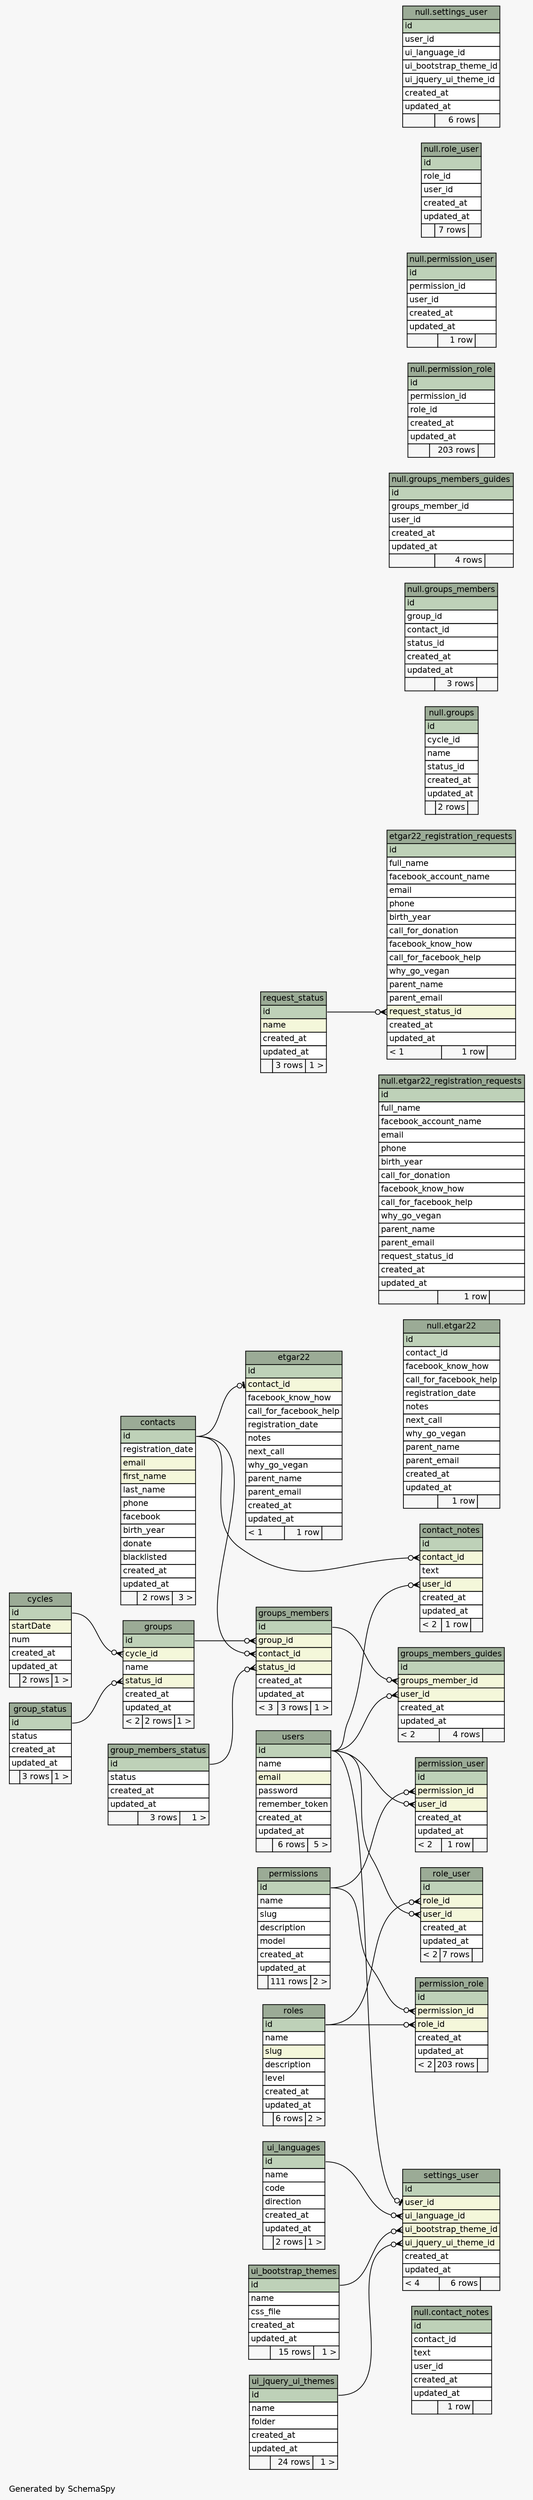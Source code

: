 // dot 2.36.0 on Linux 3.13.0-51-generic
// SchemaSpy rev 590
digraph "largeRelationshipsDiagram" {
  graph [
    rankdir="RL"
    bgcolor="#f7f7f7"
    label="\nGenerated by SchemaSpy"
    labeljust="l"
    nodesep="0.18"
    ranksep="0.46"
    fontname="Helvetica"
    fontsize="11"
  ];
  node [
    fontname="Helvetica"
    fontsize="11"
    shape="plaintext"
  ];
  edge [
    arrowsize="0.8"
  ];
  "null.contact_notes" [
    label=<
    <TABLE BORDER="0" CELLBORDER="1" CELLSPACING="0" BGCOLOR="#ffffff">
      <TR><TD COLSPAN="3" BGCOLOR="#9bab96" ALIGN="CENTER">null.contact_notes</TD></TR>
      <TR><TD PORT="id" COLSPAN="3" BGCOLOR="#bed1b8" ALIGN="LEFT">id</TD></TR>
      <TR><TD PORT="contact_id" COLSPAN="3" ALIGN="LEFT">contact_id</TD></TR>
      <TR><TD PORT="text" COLSPAN="3" ALIGN="LEFT">text</TD></TR>
      <TR><TD PORT="user_id" COLSPAN="3" ALIGN="LEFT">user_id</TD></TR>
      <TR><TD PORT="created_at" COLSPAN="3" ALIGN="LEFT">created_at</TD></TR>
      <TR><TD PORT="updated_at" COLSPAN="3" ALIGN="LEFT">updated_at</TD></TR>
      <TR><TD ALIGN="LEFT" BGCOLOR="#f7f7f7">  </TD><TD ALIGN="RIGHT" BGCOLOR="#f7f7f7">1 row</TD><TD ALIGN="RIGHT" BGCOLOR="#f7f7f7">  </TD></TR>
    </TABLE>>
    tooltip="null.contact_notes"
  ];
  "contact_notes" [
    label=<
    <TABLE BORDER="0" CELLBORDER="1" CELLSPACING="0" BGCOLOR="#ffffff">
      <TR><TD COLSPAN="3" BGCOLOR="#9bab96" ALIGN="CENTER">contact_notes</TD></TR>
      <TR><TD PORT="id" COLSPAN="3" BGCOLOR="#bed1b8" ALIGN="LEFT">id</TD></TR>
      <TR><TD PORT="contact_id" COLSPAN="3" BGCOLOR="#f4f7da" ALIGN="LEFT">contact_id</TD></TR>
      <TR><TD PORT="text" COLSPAN="3" ALIGN="LEFT">text</TD></TR>
      <TR><TD PORT="user_id" COLSPAN="3" BGCOLOR="#f4f7da" ALIGN="LEFT">user_id</TD></TR>
      <TR><TD PORT="created_at" COLSPAN="3" ALIGN="LEFT">created_at</TD></TR>
      <TR><TD PORT="updated_at" COLSPAN="3" ALIGN="LEFT">updated_at</TD></TR>
      <TR><TD ALIGN="LEFT" BGCOLOR="#f7f7f7">&lt; 2</TD><TD ALIGN="RIGHT" BGCOLOR="#f7f7f7">1 row</TD><TD ALIGN="RIGHT" BGCOLOR="#f7f7f7">  </TD></TR>
    </TABLE>>
    URL="tables/contact_notes.html"
    tooltip="contact_notes"
  ];
  "contacts" [
    label=<
    <TABLE BORDER="0" CELLBORDER="1" CELLSPACING="0" BGCOLOR="#ffffff">
      <TR><TD COLSPAN="3" BGCOLOR="#9bab96" ALIGN="CENTER">contacts</TD></TR>
      <TR><TD PORT="id" COLSPAN="3" BGCOLOR="#bed1b8" ALIGN="LEFT">id</TD></TR>
      <TR><TD PORT="registration_date" COLSPAN="3" ALIGN="LEFT">registration_date</TD></TR>
      <TR><TD PORT="email" COLSPAN="3" BGCOLOR="#f4f7da" ALIGN="LEFT">email</TD></TR>
      <TR><TD PORT="first_name" COLSPAN="3" BGCOLOR="#f4f7da" ALIGN="LEFT">first_name</TD></TR>
      <TR><TD PORT="last_name" COLSPAN="3" ALIGN="LEFT">last_name</TD></TR>
      <TR><TD PORT="phone" COLSPAN="3" ALIGN="LEFT">phone</TD></TR>
      <TR><TD PORT="facebook" COLSPAN="3" ALIGN="LEFT">facebook</TD></TR>
      <TR><TD PORT="birth_year" COLSPAN="3" ALIGN="LEFT">birth_year</TD></TR>
      <TR><TD PORT="donate" COLSPAN="3" ALIGN="LEFT">donate</TD></TR>
      <TR><TD PORT="blacklisted" COLSPAN="3" ALIGN="LEFT">blacklisted</TD></TR>
      <TR><TD PORT="created_at" COLSPAN="3" ALIGN="LEFT">created_at</TD></TR>
      <TR><TD PORT="updated_at" COLSPAN="3" ALIGN="LEFT">updated_at</TD></TR>
      <TR><TD ALIGN="LEFT" BGCOLOR="#f7f7f7">  </TD><TD ALIGN="RIGHT" BGCOLOR="#f7f7f7">2 rows</TD><TD ALIGN="RIGHT" BGCOLOR="#f7f7f7">3 &gt;</TD></TR>
    </TABLE>>
    URL="tables/contacts.html"
    tooltip="contacts"
  ];
  "cycles" [
    label=<
    <TABLE BORDER="0" CELLBORDER="1" CELLSPACING="0" BGCOLOR="#ffffff">
      <TR><TD COLSPAN="3" BGCOLOR="#9bab96" ALIGN="CENTER">cycles</TD></TR>
      <TR><TD PORT="id" COLSPAN="3" BGCOLOR="#bed1b8" ALIGN="LEFT">id</TD></TR>
      <TR><TD PORT="startDate" COLSPAN="3" BGCOLOR="#f4f7da" ALIGN="LEFT">startDate</TD></TR>
      <TR><TD PORT="num" COLSPAN="3" ALIGN="LEFT">num</TD></TR>
      <TR><TD PORT="created_at" COLSPAN="3" ALIGN="LEFT">created_at</TD></TR>
      <TR><TD PORT="updated_at" COLSPAN="3" ALIGN="LEFT">updated_at</TD></TR>
      <TR><TD ALIGN="LEFT" BGCOLOR="#f7f7f7">  </TD><TD ALIGN="RIGHT" BGCOLOR="#f7f7f7">2 rows</TD><TD ALIGN="RIGHT" BGCOLOR="#f7f7f7">1 &gt;</TD></TR>
    </TABLE>>
    URL="tables/cycles.html"
    tooltip="cycles"
  ];
  "null.etgar22" [
    label=<
    <TABLE BORDER="0" CELLBORDER="1" CELLSPACING="0" BGCOLOR="#ffffff">
      <TR><TD COLSPAN="3" BGCOLOR="#9bab96" ALIGN="CENTER">null.etgar22</TD></TR>
      <TR><TD PORT="id" COLSPAN="3" BGCOLOR="#bed1b8" ALIGN="LEFT">id</TD></TR>
      <TR><TD PORT="contact_id" COLSPAN="3" ALIGN="LEFT">contact_id</TD></TR>
      <TR><TD PORT="facebook_know_how" COLSPAN="3" ALIGN="LEFT">facebook_know_how</TD></TR>
      <TR><TD PORT="call_for_facebook_help" COLSPAN="3" ALIGN="LEFT">call_for_facebook_help</TD></TR>
      <TR><TD PORT="registration_date" COLSPAN="3" ALIGN="LEFT">registration_date</TD></TR>
      <TR><TD PORT="notes" COLSPAN="3" ALIGN="LEFT">notes</TD></TR>
      <TR><TD PORT="next_call" COLSPAN="3" ALIGN="LEFT">next_call</TD></TR>
      <TR><TD PORT="why_go_vegan" COLSPAN="3" ALIGN="LEFT">why_go_vegan</TD></TR>
      <TR><TD PORT="parent_name" COLSPAN="3" ALIGN="LEFT">parent_name</TD></TR>
      <TR><TD PORT="parent_email" COLSPAN="3" ALIGN="LEFT">parent_email</TD></TR>
      <TR><TD PORT="created_at" COLSPAN="3" ALIGN="LEFT">created_at</TD></TR>
      <TR><TD PORT="updated_at" COLSPAN="3" ALIGN="LEFT">updated_at</TD></TR>
      <TR><TD ALIGN="LEFT" BGCOLOR="#f7f7f7">  </TD><TD ALIGN="RIGHT" BGCOLOR="#f7f7f7">1 row</TD><TD ALIGN="RIGHT" BGCOLOR="#f7f7f7">  </TD></TR>
    </TABLE>>
    tooltip="null.etgar22"
  ];
  "etgar22" [
    label=<
    <TABLE BORDER="0" CELLBORDER="1" CELLSPACING="0" BGCOLOR="#ffffff">
      <TR><TD COLSPAN="3" BGCOLOR="#9bab96" ALIGN="CENTER">etgar22</TD></TR>
      <TR><TD PORT="id" COLSPAN="3" BGCOLOR="#bed1b8" ALIGN="LEFT">id</TD></TR>
      <TR><TD PORT="contact_id" COLSPAN="3" BGCOLOR="#f4f7da" ALIGN="LEFT">contact_id</TD></TR>
      <TR><TD PORT="facebook_know_how" COLSPAN="3" ALIGN="LEFT">facebook_know_how</TD></TR>
      <TR><TD PORT="call_for_facebook_help" COLSPAN="3" ALIGN="LEFT">call_for_facebook_help</TD></TR>
      <TR><TD PORT="registration_date" COLSPAN="3" ALIGN="LEFT">registration_date</TD></TR>
      <TR><TD PORT="notes" COLSPAN="3" ALIGN="LEFT">notes</TD></TR>
      <TR><TD PORT="next_call" COLSPAN="3" ALIGN="LEFT">next_call</TD></TR>
      <TR><TD PORT="why_go_vegan" COLSPAN="3" ALIGN="LEFT">why_go_vegan</TD></TR>
      <TR><TD PORT="parent_name" COLSPAN="3" ALIGN="LEFT">parent_name</TD></TR>
      <TR><TD PORT="parent_email" COLSPAN="3" ALIGN="LEFT">parent_email</TD></TR>
      <TR><TD PORT="created_at" COLSPAN="3" ALIGN="LEFT">created_at</TD></TR>
      <TR><TD PORT="updated_at" COLSPAN="3" ALIGN="LEFT">updated_at</TD></TR>
      <TR><TD ALIGN="LEFT" BGCOLOR="#f7f7f7">&lt; 1</TD><TD ALIGN="RIGHT" BGCOLOR="#f7f7f7">1 row</TD><TD ALIGN="RIGHT" BGCOLOR="#f7f7f7">  </TD></TR>
    </TABLE>>
    URL="tables/etgar22.html"
    tooltip="etgar22"
  ];
  "null.etgar22_registration_requests" [
    label=<
    <TABLE BORDER="0" CELLBORDER="1" CELLSPACING="0" BGCOLOR="#ffffff">
      <TR><TD COLSPAN="3" BGCOLOR="#9bab96" ALIGN="CENTER">null.etgar22_registration_requests</TD></TR>
      <TR><TD PORT="id" COLSPAN="3" BGCOLOR="#bed1b8" ALIGN="LEFT">id</TD></TR>
      <TR><TD PORT="full_name" COLSPAN="3" ALIGN="LEFT">full_name</TD></TR>
      <TR><TD PORT="facebook_account_name" COLSPAN="3" ALIGN="LEFT">facebook_account_name</TD></TR>
      <TR><TD PORT="email" COLSPAN="3" ALIGN="LEFT">email</TD></TR>
      <TR><TD PORT="phone" COLSPAN="3" ALIGN="LEFT">phone</TD></TR>
      <TR><TD PORT="birth_year" COLSPAN="3" ALIGN="LEFT">birth_year</TD></TR>
      <TR><TD PORT="call_for_donation" COLSPAN="3" ALIGN="LEFT">call_for_donation</TD></TR>
      <TR><TD PORT="facebook_know_how" COLSPAN="3" ALIGN="LEFT">facebook_know_how</TD></TR>
      <TR><TD PORT="call_for_facebook_help" COLSPAN="3" ALIGN="LEFT">call_for_facebook_help</TD></TR>
      <TR><TD PORT="why_go_vegan" COLSPAN="3" ALIGN="LEFT">why_go_vegan</TD></TR>
      <TR><TD PORT="parent_name" COLSPAN="3" ALIGN="LEFT">parent_name</TD></TR>
      <TR><TD PORT="parent_email" COLSPAN="3" ALIGN="LEFT">parent_email</TD></TR>
      <TR><TD PORT="request_status_id" COLSPAN="3" ALIGN="LEFT">request_status_id</TD></TR>
      <TR><TD PORT="created_at" COLSPAN="3" ALIGN="LEFT">created_at</TD></TR>
      <TR><TD PORT="updated_at" COLSPAN="3" ALIGN="LEFT">updated_at</TD></TR>
      <TR><TD ALIGN="LEFT" BGCOLOR="#f7f7f7">  </TD><TD ALIGN="RIGHT" BGCOLOR="#f7f7f7">1 row</TD><TD ALIGN="RIGHT" BGCOLOR="#f7f7f7">  </TD></TR>
    </TABLE>>
    tooltip="null.etgar22_registration_requests"
  ];
  "etgar22_registration_requests" [
    label=<
    <TABLE BORDER="0" CELLBORDER="1" CELLSPACING="0" BGCOLOR="#ffffff">
      <TR><TD COLSPAN="3" BGCOLOR="#9bab96" ALIGN="CENTER">etgar22_registration_requests</TD></TR>
      <TR><TD PORT="id" COLSPAN="3" BGCOLOR="#bed1b8" ALIGN="LEFT">id</TD></TR>
      <TR><TD PORT="full_name" COLSPAN="3" ALIGN="LEFT">full_name</TD></TR>
      <TR><TD PORT="facebook_account_name" COLSPAN="3" ALIGN="LEFT">facebook_account_name</TD></TR>
      <TR><TD PORT="email" COLSPAN="3" ALIGN="LEFT">email</TD></TR>
      <TR><TD PORT="phone" COLSPAN="3" ALIGN="LEFT">phone</TD></TR>
      <TR><TD PORT="birth_year" COLSPAN="3" ALIGN="LEFT">birth_year</TD></TR>
      <TR><TD PORT="call_for_donation" COLSPAN="3" ALIGN="LEFT">call_for_donation</TD></TR>
      <TR><TD PORT="facebook_know_how" COLSPAN="3" ALIGN="LEFT">facebook_know_how</TD></TR>
      <TR><TD PORT="call_for_facebook_help" COLSPAN="3" ALIGN="LEFT">call_for_facebook_help</TD></TR>
      <TR><TD PORT="why_go_vegan" COLSPAN="3" ALIGN="LEFT">why_go_vegan</TD></TR>
      <TR><TD PORT="parent_name" COLSPAN="3" ALIGN="LEFT">parent_name</TD></TR>
      <TR><TD PORT="parent_email" COLSPAN="3" ALIGN="LEFT">parent_email</TD></TR>
      <TR><TD PORT="request_status_id" COLSPAN="3" BGCOLOR="#f4f7da" ALIGN="LEFT">request_status_id</TD></TR>
      <TR><TD PORT="created_at" COLSPAN="3" ALIGN="LEFT">created_at</TD></TR>
      <TR><TD PORT="updated_at" COLSPAN="3" ALIGN="LEFT">updated_at</TD></TR>
      <TR><TD ALIGN="LEFT" BGCOLOR="#f7f7f7">&lt; 1</TD><TD ALIGN="RIGHT" BGCOLOR="#f7f7f7">1 row</TD><TD ALIGN="RIGHT" BGCOLOR="#f7f7f7">  </TD></TR>
    </TABLE>>
    URL="tables/etgar22_registration_requests.html"
    tooltip="etgar22_registration_requests"
  ];
  "group_members_status" [
    label=<
    <TABLE BORDER="0" CELLBORDER="1" CELLSPACING="0" BGCOLOR="#ffffff">
      <TR><TD COLSPAN="3" BGCOLOR="#9bab96" ALIGN="CENTER">group_members_status</TD></TR>
      <TR><TD PORT="id" COLSPAN="3" BGCOLOR="#bed1b8" ALIGN="LEFT">id</TD></TR>
      <TR><TD PORT="status" COLSPAN="3" ALIGN="LEFT">status</TD></TR>
      <TR><TD PORT="created_at" COLSPAN="3" ALIGN="LEFT">created_at</TD></TR>
      <TR><TD PORT="updated_at" COLSPAN="3" ALIGN="LEFT">updated_at</TD></TR>
      <TR><TD ALIGN="LEFT" BGCOLOR="#f7f7f7">  </TD><TD ALIGN="RIGHT" BGCOLOR="#f7f7f7">3 rows</TD><TD ALIGN="RIGHT" BGCOLOR="#f7f7f7">1 &gt;</TD></TR>
    </TABLE>>
    URL="tables/group_members_status.html"
    tooltip="group_members_status"
  ];
  "group_status" [
    label=<
    <TABLE BORDER="0" CELLBORDER="1" CELLSPACING="0" BGCOLOR="#ffffff">
      <TR><TD COLSPAN="3" BGCOLOR="#9bab96" ALIGN="CENTER">group_status</TD></TR>
      <TR><TD PORT="id" COLSPAN="3" BGCOLOR="#bed1b8" ALIGN="LEFT">id</TD></TR>
      <TR><TD PORT="status" COLSPAN="3" ALIGN="LEFT">status</TD></TR>
      <TR><TD PORT="created_at" COLSPAN="3" ALIGN="LEFT">created_at</TD></TR>
      <TR><TD PORT="updated_at" COLSPAN="3" ALIGN="LEFT">updated_at</TD></TR>
      <TR><TD ALIGN="LEFT" BGCOLOR="#f7f7f7">  </TD><TD ALIGN="RIGHT" BGCOLOR="#f7f7f7">3 rows</TD><TD ALIGN="RIGHT" BGCOLOR="#f7f7f7">1 &gt;</TD></TR>
    </TABLE>>
    URL="tables/group_status.html"
    tooltip="group_status"
  ];
  "null.groups" [
    label=<
    <TABLE BORDER="0" CELLBORDER="1" CELLSPACING="0" BGCOLOR="#ffffff">
      <TR><TD COLSPAN="3" BGCOLOR="#9bab96" ALIGN="CENTER">null.groups</TD></TR>
      <TR><TD PORT="id" COLSPAN="3" BGCOLOR="#bed1b8" ALIGN="LEFT">id</TD></TR>
      <TR><TD PORT="cycle_id" COLSPAN="3" ALIGN="LEFT">cycle_id</TD></TR>
      <TR><TD PORT="name" COLSPAN="3" ALIGN="LEFT">name</TD></TR>
      <TR><TD PORT="status_id" COLSPAN="3" ALIGN="LEFT">status_id</TD></TR>
      <TR><TD PORT="created_at" COLSPAN="3" ALIGN="LEFT">created_at</TD></TR>
      <TR><TD PORT="updated_at" COLSPAN="3" ALIGN="LEFT">updated_at</TD></TR>
      <TR><TD ALIGN="LEFT" BGCOLOR="#f7f7f7">  </TD><TD ALIGN="RIGHT" BGCOLOR="#f7f7f7">2 rows</TD><TD ALIGN="RIGHT" BGCOLOR="#f7f7f7">  </TD></TR>
    </TABLE>>
    tooltip="null.groups"
  ];
  "groups" [
    label=<
    <TABLE BORDER="0" CELLBORDER="1" CELLSPACING="0" BGCOLOR="#ffffff">
      <TR><TD COLSPAN="3" BGCOLOR="#9bab96" ALIGN="CENTER">groups</TD></TR>
      <TR><TD PORT="id" COLSPAN="3" BGCOLOR="#bed1b8" ALIGN="LEFT">id</TD></TR>
      <TR><TD PORT="cycle_id" COLSPAN="3" BGCOLOR="#f4f7da" ALIGN="LEFT">cycle_id</TD></TR>
      <TR><TD PORT="name" COLSPAN="3" ALIGN="LEFT">name</TD></TR>
      <TR><TD PORT="status_id" COLSPAN="3" BGCOLOR="#f4f7da" ALIGN="LEFT">status_id</TD></TR>
      <TR><TD PORT="created_at" COLSPAN="3" ALIGN="LEFT">created_at</TD></TR>
      <TR><TD PORT="updated_at" COLSPAN="3" ALIGN="LEFT">updated_at</TD></TR>
      <TR><TD ALIGN="LEFT" BGCOLOR="#f7f7f7">&lt; 2</TD><TD ALIGN="RIGHT" BGCOLOR="#f7f7f7">2 rows</TD><TD ALIGN="RIGHT" BGCOLOR="#f7f7f7">1 &gt;</TD></TR>
    </TABLE>>
    URL="tables/groups.html"
    tooltip="groups"
  ];
  "null.groups_members" [
    label=<
    <TABLE BORDER="0" CELLBORDER="1" CELLSPACING="0" BGCOLOR="#ffffff">
      <TR><TD COLSPAN="3" BGCOLOR="#9bab96" ALIGN="CENTER">null.groups_members</TD></TR>
      <TR><TD PORT="id" COLSPAN="3" BGCOLOR="#bed1b8" ALIGN="LEFT">id</TD></TR>
      <TR><TD PORT="group_id" COLSPAN="3" ALIGN="LEFT">group_id</TD></TR>
      <TR><TD PORT="contact_id" COLSPAN="3" ALIGN="LEFT">contact_id</TD></TR>
      <TR><TD PORT="status_id" COLSPAN="3" ALIGN="LEFT">status_id</TD></TR>
      <TR><TD PORT="created_at" COLSPAN="3" ALIGN="LEFT">created_at</TD></TR>
      <TR><TD PORT="updated_at" COLSPAN="3" ALIGN="LEFT">updated_at</TD></TR>
      <TR><TD ALIGN="LEFT" BGCOLOR="#f7f7f7">  </TD><TD ALIGN="RIGHT" BGCOLOR="#f7f7f7">3 rows</TD><TD ALIGN="RIGHT" BGCOLOR="#f7f7f7">  </TD></TR>
    </TABLE>>
    tooltip="null.groups_members"
  ];
  "groups_members" [
    label=<
    <TABLE BORDER="0" CELLBORDER="1" CELLSPACING="0" BGCOLOR="#ffffff">
      <TR><TD COLSPAN="3" BGCOLOR="#9bab96" ALIGN="CENTER">groups_members</TD></TR>
      <TR><TD PORT="id" COLSPAN="3" BGCOLOR="#bed1b8" ALIGN="LEFT">id</TD></TR>
      <TR><TD PORT="group_id" COLSPAN="3" BGCOLOR="#f4f7da" ALIGN="LEFT">group_id</TD></TR>
      <TR><TD PORT="contact_id" COLSPAN="3" BGCOLOR="#f4f7da" ALIGN="LEFT">contact_id</TD></TR>
      <TR><TD PORT="status_id" COLSPAN="3" BGCOLOR="#f4f7da" ALIGN="LEFT">status_id</TD></TR>
      <TR><TD PORT="created_at" COLSPAN="3" ALIGN="LEFT">created_at</TD></TR>
      <TR><TD PORT="updated_at" COLSPAN="3" ALIGN="LEFT">updated_at</TD></TR>
      <TR><TD ALIGN="LEFT" BGCOLOR="#f7f7f7">&lt; 3</TD><TD ALIGN="RIGHT" BGCOLOR="#f7f7f7">3 rows</TD><TD ALIGN="RIGHT" BGCOLOR="#f7f7f7">1 &gt;</TD></TR>
    </TABLE>>
    URL="tables/groups_members.html"
    tooltip="groups_members"
  ];
  "null.groups_members_guides" [
    label=<
    <TABLE BORDER="0" CELLBORDER="1" CELLSPACING="0" BGCOLOR="#ffffff">
      <TR><TD COLSPAN="3" BGCOLOR="#9bab96" ALIGN="CENTER">null.groups_members_guides</TD></TR>
      <TR><TD PORT="id" COLSPAN="3" BGCOLOR="#bed1b8" ALIGN="LEFT">id</TD></TR>
      <TR><TD PORT="groups_member_id" COLSPAN="3" ALIGN="LEFT">groups_member_id</TD></TR>
      <TR><TD PORT="user_id" COLSPAN="3" ALIGN="LEFT">user_id</TD></TR>
      <TR><TD PORT="created_at" COLSPAN="3" ALIGN="LEFT">created_at</TD></TR>
      <TR><TD PORT="updated_at" COLSPAN="3" ALIGN="LEFT">updated_at</TD></TR>
      <TR><TD ALIGN="LEFT" BGCOLOR="#f7f7f7">  </TD><TD ALIGN="RIGHT" BGCOLOR="#f7f7f7">4 rows</TD><TD ALIGN="RIGHT" BGCOLOR="#f7f7f7">  </TD></TR>
    </TABLE>>
    tooltip="null.groups_members_guides"
  ];
  "groups_members_guides" [
    label=<
    <TABLE BORDER="0" CELLBORDER="1" CELLSPACING="0" BGCOLOR="#ffffff">
      <TR><TD COLSPAN="3" BGCOLOR="#9bab96" ALIGN="CENTER">groups_members_guides</TD></TR>
      <TR><TD PORT="id" COLSPAN="3" BGCOLOR="#bed1b8" ALIGN="LEFT">id</TD></TR>
      <TR><TD PORT="groups_member_id" COLSPAN="3" BGCOLOR="#f4f7da" ALIGN="LEFT">groups_member_id</TD></TR>
      <TR><TD PORT="user_id" COLSPAN="3" BGCOLOR="#f4f7da" ALIGN="LEFT">user_id</TD></TR>
      <TR><TD PORT="created_at" COLSPAN="3" ALIGN="LEFT">created_at</TD></TR>
      <TR><TD PORT="updated_at" COLSPAN="3" ALIGN="LEFT">updated_at</TD></TR>
      <TR><TD ALIGN="LEFT" BGCOLOR="#f7f7f7">&lt; 2</TD><TD ALIGN="RIGHT" BGCOLOR="#f7f7f7">4 rows</TD><TD ALIGN="RIGHT" BGCOLOR="#f7f7f7">  </TD></TR>
    </TABLE>>
    URL="tables/groups_members_guides.html"
    tooltip="groups_members_guides"
  ];
  "null.permission_role" [
    label=<
    <TABLE BORDER="0" CELLBORDER="1" CELLSPACING="0" BGCOLOR="#ffffff">
      <TR><TD COLSPAN="3" BGCOLOR="#9bab96" ALIGN="CENTER">null.permission_role</TD></TR>
      <TR><TD PORT="id" COLSPAN="3" BGCOLOR="#bed1b8" ALIGN="LEFT">id</TD></TR>
      <TR><TD PORT="permission_id" COLSPAN="3" ALIGN="LEFT">permission_id</TD></TR>
      <TR><TD PORT="role_id" COLSPAN="3" ALIGN="LEFT">role_id</TD></TR>
      <TR><TD PORT="created_at" COLSPAN="3" ALIGN="LEFT">created_at</TD></TR>
      <TR><TD PORT="updated_at" COLSPAN="3" ALIGN="LEFT">updated_at</TD></TR>
      <TR><TD ALIGN="LEFT" BGCOLOR="#f7f7f7">  </TD><TD ALIGN="RIGHT" BGCOLOR="#f7f7f7">203 rows</TD><TD ALIGN="RIGHT" BGCOLOR="#f7f7f7">  </TD></TR>
    </TABLE>>
    tooltip="null.permission_role"
  ];
  "permission_role" [
    label=<
    <TABLE BORDER="0" CELLBORDER="1" CELLSPACING="0" BGCOLOR="#ffffff">
      <TR><TD COLSPAN="3" BGCOLOR="#9bab96" ALIGN="CENTER">permission_role</TD></TR>
      <TR><TD PORT="id" COLSPAN="3" BGCOLOR="#bed1b8" ALIGN="LEFT">id</TD></TR>
      <TR><TD PORT="permission_id" COLSPAN="3" BGCOLOR="#f4f7da" ALIGN="LEFT">permission_id</TD></TR>
      <TR><TD PORT="role_id" COLSPAN="3" BGCOLOR="#f4f7da" ALIGN="LEFT">role_id</TD></TR>
      <TR><TD PORT="created_at" COLSPAN="3" ALIGN="LEFT">created_at</TD></TR>
      <TR><TD PORT="updated_at" COLSPAN="3" ALIGN="LEFT">updated_at</TD></TR>
      <TR><TD ALIGN="LEFT" BGCOLOR="#f7f7f7">&lt; 2</TD><TD ALIGN="RIGHT" BGCOLOR="#f7f7f7">203 rows</TD><TD ALIGN="RIGHT" BGCOLOR="#f7f7f7">  </TD></TR>
    </TABLE>>
    URL="tables/permission_role.html"
    tooltip="permission_role"
  ];
  "null.permission_user" [
    label=<
    <TABLE BORDER="0" CELLBORDER="1" CELLSPACING="0" BGCOLOR="#ffffff">
      <TR><TD COLSPAN="3" BGCOLOR="#9bab96" ALIGN="CENTER">null.permission_user</TD></TR>
      <TR><TD PORT="id" COLSPAN="3" BGCOLOR="#bed1b8" ALIGN="LEFT">id</TD></TR>
      <TR><TD PORT="permission_id" COLSPAN="3" ALIGN="LEFT">permission_id</TD></TR>
      <TR><TD PORT="user_id" COLSPAN="3" ALIGN="LEFT">user_id</TD></TR>
      <TR><TD PORT="created_at" COLSPAN="3" ALIGN="LEFT">created_at</TD></TR>
      <TR><TD PORT="updated_at" COLSPAN="3" ALIGN="LEFT">updated_at</TD></TR>
      <TR><TD ALIGN="LEFT" BGCOLOR="#f7f7f7">  </TD><TD ALIGN="RIGHT" BGCOLOR="#f7f7f7">1 row</TD><TD ALIGN="RIGHT" BGCOLOR="#f7f7f7">  </TD></TR>
    </TABLE>>
    tooltip="null.permission_user"
  ];
  "permission_user" [
    label=<
    <TABLE BORDER="0" CELLBORDER="1" CELLSPACING="0" BGCOLOR="#ffffff">
      <TR><TD COLSPAN="3" BGCOLOR="#9bab96" ALIGN="CENTER">permission_user</TD></TR>
      <TR><TD PORT="id" COLSPAN="3" BGCOLOR="#bed1b8" ALIGN="LEFT">id</TD></TR>
      <TR><TD PORT="permission_id" COLSPAN="3" BGCOLOR="#f4f7da" ALIGN="LEFT">permission_id</TD></TR>
      <TR><TD PORT="user_id" COLSPAN="3" BGCOLOR="#f4f7da" ALIGN="LEFT">user_id</TD></TR>
      <TR><TD PORT="created_at" COLSPAN="3" ALIGN="LEFT">created_at</TD></TR>
      <TR><TD PORT="updated_at" COLSPAN="3" ALIGN="LEFT">updated_at</TD></TR>
      <TR><TD ALIGN="LEFT" BGCOLOR="#f7f7f7">&lt; 2</TD><TD ALIGN="RIGHT" BGCOLOR="#f7f7f7">1 row</TD><TD ALIGN="RIGHT" BGCOLOR="#f7f7f7">  </TD></TR>
    </TABLE>>
    URL="tables/permission_user.html"
    tooltip="permission_user"
  ];
  "permissions" [
    label=<
    <TABLE BORDER="0" CELLBORDER="1" CELLSPACING="0" BGCOLOR="#ffffff">
      <TR><TD COLSPAN="3" BGCOLOR="#9bab96" ALIGN="CENTER">permissions</TD></TR>
      <TR><TD PORT="id" COLSPAN="3" BGCOLOR="#bed1b8" ALIGN="LEFT">id</TD></TR>
      <TR><TD PORT="name" COLSPAN="3" ALIGN="LEFT">name</TD></TR>
      <TR><TD PORT="slug" COLSPAN="3" ALIGN="LEFT">slug</TD></TR>
      <TR><TD PORT="description" COLSPAN="3" ALIGN="LEFT">description</TD></TR>
      <TR><TD PORT="model" COLSPAN="3" ALIGN="LEFT">model</TD></TR>
      <TR><TD PORT="created_at" COLSPAN="3" ALIGN="LEFT">created_at</TD></TR>
      <TR><TD PORT="updated_at" COLSPAN="3" ALIGN="LEFT">updated_at</TD></TR>
      <TR><TD ALIGN="LEFT" BGCOLOR="#f7f7f7">  </TD><TD ALIGN="RIGHT" BGCOLOR="#f7f7f7">111 rows</TD><TD ALIGN="RIGHT" BGCOLOR="#f7f7f7">2 &gt;</TD></TR>
    </TABLE>>
    URL="tables/permissions.html"
    tooltip="permissions"
  ];
  "request_status" [
    label=<
    <TABLE BORDER="0" CELLBORDER="1" CELLSPACING="0" BGCOLOR="#ffffff">
      <TR><TD COLSPAN="3" BGCOLOR="#9bab96" ALIGN="CENTER">request_status</TD></TR>
      <TR><TD PORT="id" COLSPAN="3" BGCOLOR="#bed1b8" ALIGN="LEFT">id</TD></TR>
      <TR><TD PORT="name" COLSPAN="3" BGCOLOR="#f4f7da" ALIGN="LEFT">name</TD></TR>
      <TR><TD PORT="created_at" COLSPAN="3" ALIGN="LEFT">created_at</TD></TR>
      <TR><TD PORT="updated_at" COLSPAN="3" ALIGN="LEFT">updated_at</TD></TR>
      <TR><TD ALIGN="LEFT" BGCOLOR="#f7f7f7">  </TD><TD ALIGN="RIGHT" BGCOLOR="#f7f7f7">3 rows</TD><TD ALIGN="RIGHT" BGCOLOR="#f7f7f7">1 &gt;</TD></TR>
    </TABLE>>
    URL="tables/request_status.html"
    tooltip="request_status"
  ];
  "null.role_user" [
    label=<
    <TABLE BORDER="0" CELLBORDER="1" CELLSPACING="0" BGCOLOR="#ffffff">
      <TR><TD COLSPAN="3" BGCOLOR="#9bab96" ALIGN="CENTER">null.role_user</TD></TR>
      <TR><TD PORT="id" COLSPAN="3" BGCOLOR="#bed1b8" ALIGN="LEFT">id</TD></TR>
      <TR><TD PORT="role_id" COLSPAN="3" ALIGN="LEFT">role_id</TD></TR>
      <TR><TD PORT="user_id" COLSPAN="3" ALIGN="LEFT">user_id</TD></TR>
      <TR><TD PORT="created_at" COLSPAN="3" ALIGN="LEFT">created_at</TD></TR>
      <TR><TD PORT="updated_at" COLSPAN="3" ALIGN="LEFT">updated_at</TD></TR>
      <TR><TD ALIGN="LEFT" BGCOLOR="#f7f7f7">  </TD><TD ALIGN="RIGHT" BGCOLOR="#f7f7f7">7 rows</TD><TD ALIGN="RIGHT" BGCOLOR="#f7f7f7">  </TD></TR>
    </TABLE>>
    tooltip="null.role_user"
  ];
  "role_user" [
    label=<
    <TABLE BORDER="0" CELLBORDER="1" CELLSPACING="0" BGCOLOR="#ffffff">
      <TR><TD COLSPAN="3" BGCOLOR="#9bab96" ALIGN="CENTER">role_user</TD></TR>
      <TR><TD PORT="id" COLSPAN="3" BGCOLOR="#bed1b8" ALIGN="LEFT">id</TD></TR>
      <TR><TD PORT="role_id" COLSPAN="3" BGCOLOR="#f4f7da" ALIGN="LEFT">role_id</TD></TR>
      <TR><TD PORT="user_id" COLSPAN="3" BGCOLOR="#f4f7da" ALIGN="LEFT">user_id</TD></TR>
      <TR><TD PORT="created_at" COLSPAN="3" ALIGN="LEFT">created_at</TD></TR>
      <TR><TD PORT="updated_at" COLSPAN="3" ALIGN="LEFT">updated_at</TD></TR>
      <TR><TD ALIGN="LEFT" BGCOLOR="#f7f7f7">&lt; 2</TD><TD ALIGN="RIGHT" BGCOLOR="#f7f7f7">7 rows</TD><TD ALIGN="RIGHT" BGCOLOR="#f7f7f7">  </TD></TR>
    </TABLE>>
    URL="tables/role_user.html"
    tooltip="role_user"
  ];
  "roles" [
    label=<
    <TABLE BORDER="0" CELLBORDER="1" CELLSPACING="0" BGCOLOR="#ffffff">
      <TR><TD COLSPAN="3" BGCOLOR="#9bab96" ALIGN="CENTER">roles</TD></TR>
      <TR><TD PORT="id" COLSPAN="3" BGCOLOR="#bed1b8" ALIGN="LEFT">id</TD></TR>
      <TR><TD PORT="name" COLSPAN="3" ALIGN="LEFT">name</TD></TR>
      <TR><TD PORT="slug" COLSPAN="3" BGCOLOR="#f4f7da" ALIGN="LEFT">slug</TD></TR>
      <TR><TD PORT="description" COLSPAN="3" ALIGN="LEFT">description</TD></TR>
      <TR><TD PORT="level" COLSPAN="3" ALIGN="LEFT">level</TD></TR>
      <TR><TD PORT="created_at" COLSPAN="3" ALIGN="LEFT">created_at</TD></TR>
      <TR><TD PORT="updated_at" COLSPAN="3" ALIGN="LEFT">updated_at</TD></TR>
      <TR><TD ALIGN="LEFT" BGCOLOR="#f7f7f7">  </TD><TD ALIGN="RIGHT" BGCOLOR="#f7f7f7">6 rows</TD><TD ALIGN="RIGHT" BGCOLOR="#f7f7f7">2 &gt;</TD></TR>
    </TABLE>>
    URL="tables/roles.html"
    tooltip="roles"
  ];
  "null.settings_user" [
    label=<
    <TABLE BORDER="0" CELLBORDER="1" CELLSPACING="0" BGCOLOR="#ffffff">
      <TR><TD COLSPAN="3" BGCOLOR="#9bab96" ALIGN="CENTER">null.settings_user</TD></TR>
      <TR><TD PORT="id" COLSPAN="3" BGCOLOR="#bed1b8" ALIGN="LEFT">id</TD></TR>
      <TR><TD PORT="user_id" COLSPAN="3" ALIGN="LEFT">user_id</TD></TR>
      <TR><TD PORT="ui_language_id" COLSPAN="3" ALIGN="LEFT">ui_language_id</TD></TR>
      <TR><TD PORT="ui_bootstrap_theme_id" COLSPAN="3" ALIGN="LEFT">ui_bootstrap_theme_id</TD></TR>
      <TR><TD PORT="ui_jquery_ui_theme_id" COLSPAN="3" ALIGN="LEFT">ui_jquery_ui_theme_id</TD></TR>
      <TR><TD PORT="created_at" COLSPAN="3" ALIGN="LEFT">created_at</TD></TR>
      <TR><TD PORT="updated_at" COLSPAN="3" ALIGN="LEFT">updated_at</TD></TR>
      <TR><TD ALIGN="LEFT" BGCOLOR="#f7f7f7">  </TD><TD ALIGN="RIGHT" BGCOLOR="#f7f7f7">6 rows</TD><TD ALIGN="RIGHT" BGCOLOR="#f7f7f7">  </TD></TR>
    </TABLE>>
    tooltip="null.settings_user"
  ];
  "settings_user" [
    label=<
    <TABLE BORDER="0" CELLBORDER="1" CELLSPACING="0" BGCOLOR="#ffffff">
      <TR><TD COLSPAN="3" BGCOLOR="#9bab96" ALIGN="CENTER">settings_user</TD></TR>
      <TR><TD PORT="id" COLSPAN="3" BGCOLOR="#bed1b8" ALIGN="LEFT">id</TD></TR>
      <TR><TD PORT="user_id" COLSPAN="3" BGCOLOR="#f4f7da" ALIGN="LEFT">user_id</TD></TR>
      <TR><TD PORT="ui_language_id" COLSPAN="3" BGCOLOR="#f4f7da" ALIGN="LEFT">ui_language_id</TD></TR>
      <TR><TD PORT="ui_bootstrap_theme_id" COLSPAN="3" BGCOLOR="#f4f7da" ALIGN="LEFT">ui_bootstrap_theme_id</TD></TR>
      <TR><TD PORT="ui_jquery_ui_theme_id" COLSPAN="3" BGCOLOR="#f4f7da" ALIGN="LEFT">ui_jquery_ui_theme_id</TD></TR>
      <TR><TD PORT="created_at" COLSPAN="3" ALIGN="LEFT">created_at</TD></TR>
      <TR><TD PORT="updated_at" COLSPAN="3" ALIGN="LEFT">updated_at</TD></TR>
      <TR><TD ALIGN="LEFT" BGCOLOR="#f7f7f7">&lt; 4</TD><TD ALIGN="RIGHT" BGCOLOR="#f7f7f7">6 rows</TD><TD ALIGN="RIGHT" BGCOLOR="#f7f7f7">  </TD></TR>
    </TABLE>>
    URL="tables/settings_user.html"
    tooltip="settings_user"
  ];
  "ui_bootstrap_themes" [
    label=<
    <TABLE BORDER="0" CELLBORDER="1" CELLSPACING="0" BGCOLOR="#ffffff">
      <TR><TD COLSPAN="3" BGCOLOR="#9bab96" ALIGN="CENTER">ui_bootstrap_themes</TD></TR>
      <TR><TD PORT="id" COLSPAN="3" BGCOLOR="#bed1b8" ALIGN="LEFT">id</TD></TR>
      <TR><TD PORT="name" COLSPAN="3" ALIGN="LEFT">name</TD></TR>
      <TR><TD PORT="css_file" COLSPAN="3" ALIGN="LEFT">css_file</TD></TR>
      <TR><TD PORT="created_at" COLSPAN="3" ALIGN="LEFT">created_at</TD></TR>
      <TR><TD PORT="updated_at" COLSPAN="3" ALIGN="LEFT">updated_at</TD></TR>
      <TR><TD ALIGN="LEFT" BGCOLOR="#f7f7f7">  </TD><TD ALIGN="RIGHT" BGCOLOR="#f7f7f7">15 rows</TD><TD ALIGN="RIGHT" BGCOLOR="#f7f7f7">1 &gt;</TD></TR>
    </TABLE>>
    URL="tables/ui_bootstrap_themes.html"
    tooltip="ui_bootstrap_themes"
  ];
  "ui_jquery_ui_themes" [
    label=<
    <TABLE BORDER="0" CELLBORDER="1" CELLSPACING="0" BGCOLOR="#ffffff">
      <TR><TD COLSPAN="3" BGCOLOR="#9bab96" ALIGN="CENTER">ui_jquery_ui_themes</TD></TR>
      <TR><TD PORT="id" COLSPAN="3" BGCOLOR="#bed1b8" ALIGN="LEFT">id</TD></TR>
      <TR><TD PORT="name" COLSPAN="3" ALIGN="LEFT">name</TD></TR>
      <TR><TD PORT="folder" COLSPAN="3" ALIGN="LEFT">folder</TD></TR>
      <TR><TD PORT="created_at" COLSPAN="3" ALIGN="LEFT">created_at</TD></TR>
      <TR><TD PORT="updated_at" COLSPAN="3" ALIGN="LEFT">updated_at</TD></TR>
      <TR><TD ALIGN="LEFT" BGCOLOR="#f7f7f7">  </TD><TD ALIGN="RIGHT" BGCOLOR="#f7f7f7">24 rows</TD><TD ALIGN="RIGHT" BGCOLOR="#f7f7f7">1 &gt;</TD></TR>
    </TABLE>>
    URL="tables/ui_jquery_ui_themes.html"
    tooltip="ui_jquery_ui_themes"
  ];
  "ui_languages" [
    label=<
    <TABLE BORDER="0" CELLBORDER="1" CELLSPACING="0" BGCOLOR="#ffffff">
      <TR><TD COLSPAN="3" BGCOLOR="#9bab96" ALIGN="CENTER">ui_languages</TD></TR>
      <TR><TD PORT="id" COLSPAN="3" BGCOLOR="#bed1b8" ALIGN="LEFT">id</TD></TR>
      <TR><TD PORT="name" COLSPAN="3" ALIGN="LEFT">name</TD></TR>
      <TR><TD PORT="code" COLSPAN="3" ALIGN="LEFT">code</TD></TR>
      <TR><TD PORT="direction" COLSPAN="3" ALIGN="LEFT">direction</TD></TR>
      <TR><TD PORT="created_at" COLSPAN="3" ALIGN="LEFT">created_at</TD></TR>
      <TR><TD PORT="updated_at" COLSPAN="3" ALIGN="LEFT">updated_at</TD></TR>
      <TR><TD ALIGN="LEFT" BGCOLOR="#f7f7f7">  </TD><TD ALIGN="RIGHT" BGCOLOR="#f7f7f7">2 rows</TD><TD ALIGN="RIGHT" BGCOLOR="#f7f7f7">1 &gt;</TD></TR>
    </TABLE>>
    URL="tables/ui_languages.html"
    tooltip="ui_languages"
  ];
  "users" [
    label=<
    <TABLE BORDER="0" CELLBORDER="1" CELLSPACING="0" BGCOLOR="#ffffff">
      <TR><TD COLSPAN="3" BGCOLOR="#9bab96" ALIGN="CENTER">users</TD></TR>
      <TR><TD PORT="id" COLSPAN="3" BGCOLOR="#bed1b8" ALIGN="LEFT">id</TD></TR>
      <TR><TD PORT="name" COLSPAN="3" ALIGN="LEFT">name</TD></TR>
      <TR><TD PORT="email" COLSPAN="3" BGCOLOR="#f4f7da" ALIGN="LEFT">email</TD></TR>
      <TR><TD PORT="password" COLSPAN="3" ALIGN="LEFT">password</TD></TR>
      <TR><TD PORT="remember_token" COLSPAN="3" ALIGN="LEFT">remember_token</TD></TR>
      <TR><TD PORT="created_at" COLSPAN="3" ALIGN="LEFT">created_at</TD></TR>
      <TR><TD PORT="updated_at" COLSPAN="3" ALIGN="LEFT">updated_at</TD></TR>
      <TR><TD ALIGN="LEFT" BGCOLOR="#f7f7f7">  </TD><TD ALIGN="RIGHT" BGCOLOR="#f7f7f7">6 rows</TD><TD ALIGN="RIGHT" BGCOLOR="#f7f7f7">5 &gt;</TD></TR>
    </TABLE>>
    URL="tables/users.html"
    tooltip="users"
  ];
  "contact_notes":"contact_id":w -> "contacts":"id":e [arrowhead=none dir=back arrowtail=crowodot];
  "contact_notes":"user_id":w -> "users":"id":e [arrowhead=none dir=back arrowtail=crowodot];
  "etgar22":"contact_id":w -> "contacts":"id":e [arrowhead=none dir=back arrowtail=teeodot];
  "etgar22_registration_requests":"request_status_id":w -> "request_status":"id":e [arrowhead=none dir=back arrowtail=crowodot];
  "groups":"cycle_id":w -> "cycles":"id":e [arrowhead=none dir=back arrowtail=crowodot];
  "groups":"status_id":w -> "group_status":"id":e [arrowhead=none dir=back arrowtail=crowodot];
  "groups_members":"contact_id":w -> "contacts":"id":e [arrowhead=none dir=back arrowtail=crowodot];
  "groups_members":"group_id":w -> "groups":"id":e [arrowhead=none dir=back arrowtail=crowodot];
  "groups_members":"status_id":w -> "group_members_status":"id":e [arrowhead=none dir=back arrowtail=crowodot];
  "groups_members_guides":"groups_member_id":w -> "groups_members":"id":e [arrowhead=none dir=back arrowtail=crowodot];
  "groups_members_guides":"user_id":w -> "users":"id":e [arrowhead=none dir=back arrowtail=crowodot];
  "permission_role":"permission_id":w -> "permissions":"id":e [arrowhead=none dir=back arrowtail=crowodot];
  "permission_role":"role_id":w -> "roles":"id":e [arrowhead=none dir=back arrowtail=crowodot];
  "permission_user":"permission_id":w -> "permissions":"id":e [arrowhead=none dir=back arrowtail=crowodot];
  "permission_user":"user_id":w -> "users":"id":e [arrowhead=none dir=back arrowtail=crowodot];
  "role_user":"role_id":w -> "roles":"id":e [arrowhead=none dir=back arrowtail=crowodot];
  "role_user":"user_id":w -> "users":"id":e [arrowhead=none dir=back arrowtail=crowodot];
  "settings_user":"ui_bootstrap_theme_id":w -> "ui_bootstrap_themes":"id":e [arrowhead=none dir=back arrowtail=crowodot];
  "settings_user":"ui_jquery_ui_theme_id":w -> "ui_jquery_ui_themes":"id":e [arrowhead=none dir=back arrowtail=crowodot];
  "settings_user":"ui_language_id":w -> "ui_languages":"id":e [arrowhead=none dir=back arrowtail=crowodot];
  "settings_user":"user_id":w -> "users":"id":e [arrowhead=none dir=back arrowtail=teeodot];
}

